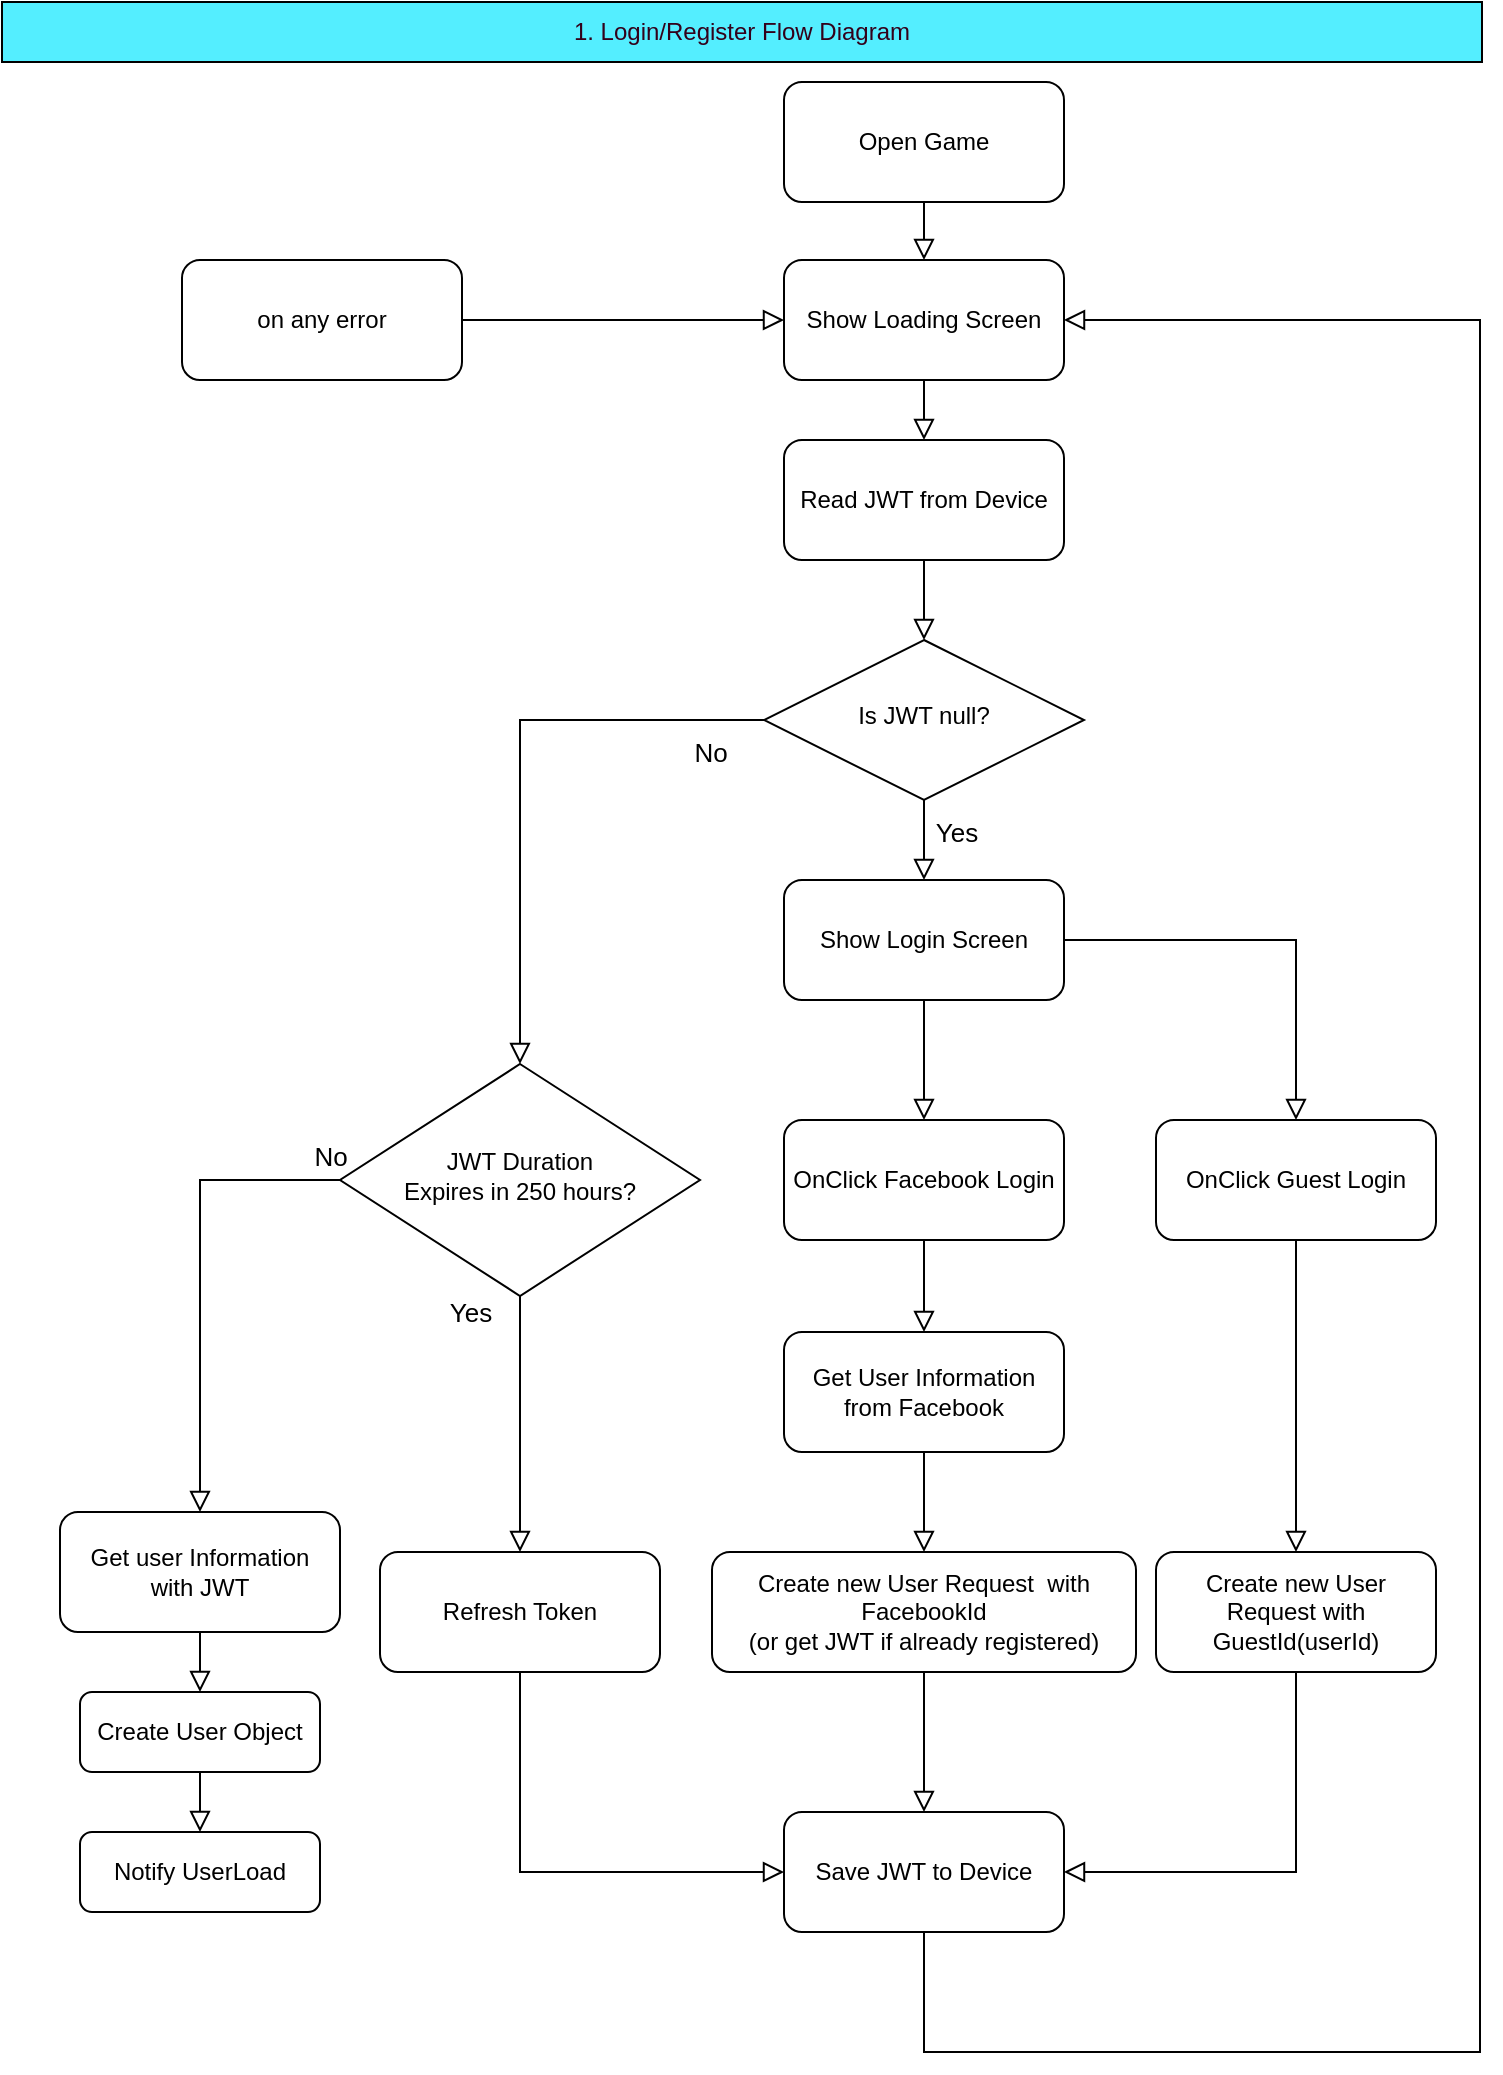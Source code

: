 <mxfile version="16.2.2" type="device"><diagram id="C5RBs43oDa-KdzZeNtuy" name="Page-1"><mxGraphModel dx="1848" dy="1176" grid="1" gridSize="10" guides="1" tooltips="1" connect="1" arrows="1" fold="1" page="1" pageScale="1" pageWidth="827" pageHeight="1169" math="0" shadow="0"><root><mxCell id="WIyWlLk6GJQsqaUBKTNV-0"/><mxCell id="WIyWlLk6GJQsqaUBKTNV-1" parent="WIyWlLk6GJQsqaUBKTNV-0"/><mxCell id="WIyWlLk6GJQsqaUBKTNV-3" value="Read JWT from Device" style="rounded=1;whiteSpace=wrap;html=1;fontSize=12;glass=0;strokeWidth=1;shadow=0;" parent="WIyWlLk6GJQsqaUBKTNV-1" vertex="1"><mxGeometry x="431" y="239" width="140" height="60" as="geometry"/></mxCell><mxCell id="WIyWlLk6GJQsqaUBKTNV-4" value="Yes" style="rounded=0;html=1;jettySize=auto;orthogonalLoop=1;fontSize=13;endArrow=block;endFill=0;endSize=8;strokeWidth=1;shadow=0;labelBackgroundColor=none;edgeStyle=orthogonalEdgeStyle;" parent="WIyWlLk6GJQsqaUBKTNV-1" source="WIyWlLk6GJQsqaUBKTNV-6" edge="1"><mxGeometry x="87" y="65" as="geometry"><mxPoint x="16" y="-4" as="offset"/><mxPoint x="501" y="459" as="targetPoint"/></mxGeometry></mxCell><mxCell id="WIyWlLk6GJQsqaUBKTNV-6" value="Is JWT null?" style="rhombus;whiteSpace=wrap;html=1;shadow=0;fontFamily=Helvetica;fontSize=12;align=center;strokeWidth=1;spacing=6;spacingTop=-4;" parent="WIyWlLk6GJQsqaUBKTNV-1" vertex="1"><mxGeometry x="421" y="339" width="160" height="80" as="geometry"/></mxCell><mxCell id="WIyWlLk6GJQsqaUBKTNV-2" value="" style="rounded=0;html=1;jettySize=auto;orthogonalLoop=1;fontSize=11;endArrow=block;endFill=0;endSize=8;strokeWidth=1;shadow=0;labelBackgroundColor=none;edgeStyle=orthogonalEdgeStyle;" parent="WIyWlLk6GJQsqaUBKTNV-1" source="WIyWlLk6GJQsqaUBKTNV-3" target="WIyWlLk6GJQsqaUBKTNV-6" edge="1"><mxGeometry x="145" y="85" as="geometry"/></mxCell><mxCell id="WIyWlLk6GJQsqaUBKTNV-7" value="Create User Object" style="rounded=1;whiteSpace=wrap;html=1;fontSize=12;glass=0;strokeWidth=1;shadow=0;" parent="WIyWlLk6GJQsqaUBKTNV-1" vertex="1"><mxGeometry x="79" y="865" width="120" height="40" as="geometry"/></mxCell><mxCell id="YQwK5gQwwg19NGrUlteX-0" value="Notify UserLoad" style="rounded=1;whiteSpace=wrap;html=1;fontSize=12;glass=0;strokeWidth=1;shadow=0;" parent="WIyWlLk6GJQsqaUBKTNV-1" vertex="1"><mxGeometry x="79" y="935" width="120" height="40" as="geometry"/></mxCell><mxCell id="YQwK5gQwwg19NGrUlteX-14" style="rounded=0;orthogonalLoop=1;jettySize=auto;html=1;exitX=0.5;exitY=1;exitDx=0;exitDy=0;entryX=0.5;entryY=0;entryDx=0;entryDy=0;edgeStyle=orthogonalEdgeStyle;endArrow=block;endFill=0;strokeWidth=1;startArrow=none;startFill=0;endSize=8;" parent="WIyWlLk6GJQsqaUBKTNV-1" source="WIyWlLk6GJQsqaUBKTNV-7" target="YQwK5gQwwg19NGrUlteX-0" edge="1"><mxGeometry x="-217" y="-65" as="geometry"/></mxCell><mxCell id="r3_4VF-DcTl5Ckh_fqV3-24" style="edgeStyle=orthogonalEdgeStyle;rounded=0;orthogonalLoop=1;jettySize=auto;html=1;exitX=0.5;exitY=1;exitDx=0;exitDy=0;entryX=0.5;entryY=0;entryDx=0;entryDy=0;startArrow=none;startFill=0;endArrow=block;endFill=0;strokeColor=#000000;strokeWidth=1;endSize=8;" parent="WIyWlLk6GJQsqaUBKTNV-1" source="YQwK5gQwwg19NGrUlteX-3" target="YQwK5gQwwg19NGrUlteX-4" edge="1"><mxGeometry relative="1" as="geometry"/></mxCell><mxCell id="YQwK5gQwwg19NGrUlteX-3" value="Show Login Screen" style="rounded=1;whiteSpace=wrap;html=1;fontSize=12;glass=0;strokeWidth=1;shadow=0;" parent="WIyWlLk6GJQsqaUBKTNV-1" vertex="1"><mxGeometry x="431" y="459" width="140" height="60" as="geometry"/></mxCell><mxCell id="YQwK5gQwwg19NGrUlteX-4" value="OnClick Facebook Login" style="rounded=1;whiteSpace=wrap;html=1;fontSize=12;glass=0;strokeWidth=1;shadow=0;" parent="WIyWlLk6GJQsqaUBKTNV-1" vertex="1"><mxGeometry x="431" y="579" width="140" height="60" as="geometry"/></mxCell><mxCell id="YQwK5gQwwg19NGrUlteX-5" value="OnClick Guest Login" style="rounded=1;whiteSpace=wrap;html=1;fontSize=12;glass=0;strokeWidth=1;shadow=0;" parent="WIyWlLk6GJQsqaUBKTNV-1" vertex="1"><mxGeometry x="617" y="579" width="140" height="60" as="geometry"/></mxCell><mxCell id="r3_4VF-DcTl5Ckh_fqV3-18" style="edgeStyle=orthogonalEdgeStyle;rounded=0;orthogonalLoop=1;jettySize=auto;html=1;exitX=1;exitY=0.5;exitDx=0;exitDy=0;entryX=0.5;entryY=0;entryDx=0;entryDy=0;startArrow=none;startFill=0;endArrow=block;endFill=0;strokeWidth=1;endSize=8;" parent="WIyWlLk6GJQsqaUBKTNV-1" source="YQwK5gQwwg19NGrUlteX-3" target="YQwK5gQwwg19NGrUlteX-5" edge="1"><mxGeometry x="145" y="85" as="geometry"/></mxCell><mxCell id="YQwK5gQwwg19NGrUlteX-8" value="Create new User Request with GuestId(userId)" style="rounded=1;whiteSpace=wrap;html=1;fontSize=12;glass=0;strokeWidth=1;shadow=0;" parent="WIyWlLk6GJQsqaUBKTNV-1" vertex="1"><mxGeometry x="617" y="795" width="140" height="60" as="geometry"/></mxCell><mxCell id="YQwK5gQwwg19NGrUlteX-9" style="rounded=0;orthogonalLoop=1;jettySize=auto;html=1;exitX=0.5;exitY=1;exitDx=0;exitDy=0;entryX=0.5;entryY=0;entryDx=0;entryDy=0;edgeStyle=orthogonalEdgeStyle;endArrow=block;endFill=0;strokeWidth=1;startArrow=none;startFill=0;endSize=8;" parent="WIyWlLk6GJQsqaUBKTNV-1" source="YQwK5gQwwg19NGrUlteX-5" target="YQwK5gQwwg19NGrUlteX-8" edge="1"><mxGeometry x="145" y="85" as="geometry"/></mxCell><mxCell id="YQwK5gQwwg19NGrUlteX-10" value="Create new User Request&amp;nbsp; with FacebookId&lt;br&gt;(or get JWT if already registered)" style="rounded=1;whiteSpace=wrap;html=1;fontSize=12;glass=0;strokeWidth=1;shadow=0;" parent="WIyWlLk6GJQsqaUBKTNV-1" vertex="1"><mxGeometry x="395" y="795" width="212" height="60" as="geometry"/></mxCell><mxCell id="YQwK5gQwwg19NGrUlteX-15" value="Save JWT to Device" style="rounded=1;whiteSpace=wrap;html=1;fontSize=12;glass=0;strokeWidth=1;shadow=0;" parent="WIyWlLk6GJQsqaUBKTNV-1" vertex="1"><mxGeometry x="431" y="925" width="140" height="60" as="geometry"/></mxCell><mxCell id="YQwK5gQwwg19NGrUlteX-16" style="rounded=0;orthogonalLoop=1;jettySize=auto;html=1;exitX=0.5;exitY=1;exitDx=0;exitDy=0;entryX=1;entryY=0.5;entryDx=0;entryDy=0;edgeStyle=orthogonalEdgeStyle;endArrow=block;endFill=0;strokeWidth=1;startArrow=none;startFill=0;endSize=8;" parent="WIyWlLk6GJQsqaUBKTNV-1" source="YQwK5gQwwg19NGrUlteX-8" target="YQwK5gQwwg19NGrUlteX-15" edge="1"><mxGeometry x="145" y="85" as="geometry"><Array as="points"><mxPoint x="687" y="955"/></Array></mxGeometry></mxCell><mxCell id="r3_4VF-DcTl5Ckh_fqV3-15" style="edgeStyle=orthogonalEdgeStyle;rounded=0;orthogonalLoop=1;jettySize=auto;html=1;exitX=0.5;exitY=1;exitDx=0;exitDy=0;entryX=0.5;entryY=0;entryDx=0;entryDy=0;endArrow=block;endFill=0;strokeWidth=1;startArrow=none;startFill=0;endSize=8;" parent="WIyWlLk6GJQsqaUBKTNV-1" source="YQwK5gQwwg19NGrUlteX-10" target="YQwK5gQwwg19NGrUlteX-15" edge="1"><mxGeometry x="145" y="85" as="geometry"/></mxCell><mxCell id="r3_4VF-DcTl5Ckh_fqV3-25" style="edgeStyle=orthogonalEdgeStyle;rounded=0;orthogonalLoop=1;jettySize=auto;html=1;exitX=0.5;exitY=1;exitDx=0;exitDy=0;entryX=0.5;entryY=0;entryDx=0;entryDy=0;startArrow=none;startFill=0;endArrow=block;endFill=0;endSize=8;strokeColor=#000000;strokeWidth=1;" parent="WIyWlLk6GJQsqaUBKTNV-1" target="WIyWlLk6GJQsqaUBKTNV-3" edge="1"><mxGeometry relative="1" as="geometry"><mxPoint x="501" y="209" as="sourcePoint"/></mxGeometry></mxCell><mxCell id="YQwK5gQwwg19NGrUlteX-19" value="Show Loading Screen" style="rounded=1;whiteSpace=wrap;html=1;fontSize=12;glass=0;strokeWidth=1;shadow=0;" parent="WIyWlLk6GJQsqaUBKTNV-1" vertex="1"><mxGeometry x="431" y="149" width="140" height="60" as="geometry"/></mxCell><mxCell id="U0UaRZ029PO8We2PqXRs-0" value="&lt;font&gt;1. Login/Register Flow Diagram&lt;/font&gt;" style="rounded=0;whiteSpace=wrap;html=1;fontColor=#33001A;fillColor=#54EEFF;" parent="WIyWlLk6GJQsqaUBKTNV-1" vertex="1"><mxGeometry x="40" y="20" width="740" height="30" as="geometry"/></mxCell><mxCell id="ckZ_-OysdU4G3Yv0fENJ-2" style="edgeStyle=orthogonalEdgeStyle;rounded=0;orthogonalLoop=1;jettySize=auto;html=1;exitX=0.5;exitY=1;exitDx=0;exitDy=0;entryX=0.5;entryY=0;entryDx=0;entryDy=0;fontSize=13;endArrow=block;endFill=0;endSize=8;" parent="WIyWlLk6GJQsqaUBKTNV-1" source="r3_4VF-DcTl5Ckh_fqV3-0" target="YQwK5gQwwg19NGrUlteX-10" edge="1"><mxGeometry relative="1" as="geometry"/></mxCell><mxCell id="r3_4VF-DcTl5Ckh_fqV3-0" value="Get User Information from Facebook" style="rounded=1;whiteSpace=wrap;html=1;fontSize=12;glass=0;strokeWidth=1;shadow=0;" parent="WIyWlLk6GJQsqaUBKTNV-1" vertex="1"><mxGeometry x="431" y="685" width="140" height="60" as="geometry"/></mxCell><mxCell id="r3_4VF-DcTl5Ckh_fqV3-1" style="rounded=0;orthogonalLoop=1;jettySize=auto;html=1;exitX=0.5;exitY=1;exitDx=0;exitDy=0;entryX=0.5;entryY=0;entryDx=0;entryDy=0;edgeStyle=orthogonalEdgeStyle;endArrow=block;endFill=0;strokeWidth=1;startArrow=none;startFill=0;endSize=8;" parent="WIyWlLk6GJQsqaUBKTNV-1" source="YQwK5gQwwg19NGrUlteX-4" target="r3_4VF-DcTl5Ckh_fqV3-0" edge="1"><mxGeometry x="145" y="85" as="geometry"/></mxCell><mxCell id="WIyWlLk6GJQsqaUBKTNV-5" value="No" style="rounded=0;html=1;jettySize=auto;orthogonalLoop=1;fontSize=13;endArrow=block;endFill=0;strokeWidth=1;shadow=0;labelBackgroundColor=none;edgeStyle=orthogonalEdgeStyle;endSize=8;entryX=0.5;entryY=0;entryDx=0;entryDy=0;" parent="WIyWlLk6GJQsqaUBKTNV-1" source="WIyWlLk6GJQsqaUBKTNV-6" target="ckZ_-OysdU4G3Yv0fENJ-5" edge="1"><mxGeometry x="54" y="65" as="geometry"><mxPoint x="34" y="-70" as="offset"/><mxPoint x="247" y="425" as="targetPoint"/></mxGeometry></mxCell><mxCell id="LFlsdcfXrDOOtyLe4uYe-0" style="edgeStyle=orthogonalEdgeStyle;rounded=0;orthogonalLoop=1;jettySize=auto;html=1;exitX=0.5;exitY=1;exitDx=0;exitDy=0;entryX=0.5;entryY=0;entryDx=0;entryDy=0;endSize=8;endArrow=block;endFill=0;" parent="WIyWlLk6GJQsqaUBKTNV-1" source="ckZ_-OysdU4G3Yv0fENJ-3" target="WIyWlLk6GJQsqaUBKTNV-7" edge="1"><mxGeometry relative="1" as="geometry"/></mxCell><mxCell id="ckZ_-OysdU4G3Yv0fENJ-3" value="Get user Information &lt;br&gt;with JWT" style="rounded=1;whiteSpace=wrap;html=1;fontSize=12;glass=0;strokeWidth=1;shadow=0;" parent="WIyWlLk6GJQsqaUBKTNV-1" vertex="1"><mxGeometry x="69" y="775" width="140" height="60" as="geometry"/></mxCell><mxCell id="ckZ_-OysdU4G3Yv0fENJ-6" value="No" style="edgeStyle=orthogonalEdgeStyle;rounded=0;orthogonalLoop=1;jettySize=auto;html=1;exitX=0;exitY=0.5;exitDx=0;exitDy=0;fontSize=13;endSize=8;endArrow=block;endFill=0;entryX=0.5;entryY=0;entryDx=0;entryDy=0;" parent="WIyWlLk6GJQsqaUBKTNV-1" source="ckZ_-OysdU4G3Yv0fENJ-5" target="ckZ_-OysdU4G3Yv0fENJ-3" edge="1"><mxGeometry x="-0.959" y="-12" relative="1" as="geometry"><mxPoint x="104" y="609" as="targetPoint"/><Array as="points"><mxPoint x="139" y="609"/></Array><mxPoint as="offset"/></mxGeometry></mxCell><mxCell id="ckZ_-OysdU4G3Yv0fENJ-14" value="Yes" style="edgeStyle=orthogonalEdgeStyle;rounded=0;orthogonalLoop=1;jettySize=auto;html=1;exitX=0.5;exitY=1;exitDx=0;exitDy=0;entryX=0.5;entryY=0;entryDx=0;entryDy=0;fontSize=13;endSize=8;endArrow=block;endFill=0;" parent="WIyWlLk6GJQsqaUBKTNV-1" source="ckZ_-OysdU4G3Yv0fENJ-5" target="ckZ_-OysdU4G3Yv0fENJ-13" edge="1"><mxGeometry x="-0.875" y="-25" relative="1" as="geometry"><mxPoint as="offset"/></mxGeometry></mxCell><mxCell id="ckZ_-OysdU4G3Yv0fENJ-5" value="JWT Duration&lt;br&gt;Expires in 250 hours?" style="rhombus;whiteSpace=wrap;html=1;shadow=0;fontFamily=Helvetica;fontSize=12;align=center;strokeWidth=1;spacing=6;spacingTop=-4;" parent="WIyWlLk6GJQsqaUBKTNV-1" vertex="1"><mxGeometry x="209" y="551" width="180" height="116" as="geometry"/></mxCell><mxCell id="ckZ_-OysdU4G3Yv0fENJ-15" style="edgeStyle=orthogonalEdgeStyle;rounded=0;orthogonalLoop=1;jettySize=auto;html=1;exitX=0.5;exitY=1;exitDx=0;exitDy=0;entryX=0;entryY=0.5;entryDx=0;entryDy=0;fontSize=13;endSize=8;endArrow=block;endFill=0;" parent="WIyWlLk6GJQsqaUBKTNV-1" source="ckZ_-OysdU4G3Yv0fENJ-13" target="YQwK5gQwwg19NGrUlteX-15" edge="1"><mxGeometry relative="1" as="geometry"/></mxCell><mxCell id="ckZ_-OysdU4G3Yv0fENJ-13" value="Refresh Token" style="rounded=1;whiteSpace=wrap;html=1;fontSize=12;glass=0;strokeWidth=1;shadow=0;" parent="WIyWlLk6GJQsqaUBKTNV-1" vertex="1"><mxGeometry x="229" y="795" width="140" height="60" as="geometry"/></mxCell><mxCell id="LFlsdcfXrDOOtyLe4uYe-3" style="edgeStyle=orthogonalEdgeStyle;rounded=0;orthogonalLoop=1;jettySize=auto;html=1;exitX=0.5;exitY=1;exitDx=0;exitDy=0;entryX=1;entryY=0.5;entryDx=0;entryDy=0;endArrow=block;endFill=0;endSize=8;" parent="WIyWlLk6GJQsqaUBKTNV-1" source="YQwK5gQwwg19NGrUlteX-15" target="YQwK5gQwwg19NGrUlteX-19" edge="1"><mxGeometry relative="1" as="geometry"><mxPoint x="571" y="1045" as="sourcePoint"/><Array as="points"><mxPoint x="501" y="1045"/><mxPoint x="779" y="1045"/><mxPoint x="779" y="179"/></Array></mxGeometry></mxCell><mxCell id="LFlsdcfXrDOOtyLe4uYe-10" style="edgeStyle=orthogonalEdgeStyle;rounded=0;orthogonalLoop=1;jettySize=auto;html=1;exitX=1;exitY=0.5;exitDx=0;exitDy=0;entryX=0;entryY=0.5;entryDx=0;entryDy=0;fontColor=#FFFFFF;endArrow=block;endFill=0;endSize=8;" parent="WIyWlLk6GJQsqaUBKTNV-1" source="LFlsdcfXrDOOtyLe4uYe-4" target="YQwK5gQwwg19NGrUlteX-19" edge="1"><mxGeometry relative="1" as="geometry"/></mxCell><mxCell id="LFlsdcfXrDOOtyLe4uYe-4" value="on any error" style="rounded=1;whiteSpace=wrap;html=1;fontSize=12;glass=0;strokeWidth=1;shadow=0;" parent="WIyWlLk6GJQsqaUBKTNV-1" vertex="1"><mxGeometry x="130" y="149" width="140" height="60" as="geometry"/></mxCell><mxCell id="LFlsdcfXrDOOtyLe4uYe-9" style="edgeStyle=orthogonalEdgeStyle;rounded=0;orthogonalLoop=1;jettySize=auto;html=1;exitX=0.5;exitY=1;exitDx=0;exitDy=0;entryX=0.5;entryY=0;entryDx=0;entryDy=0;fontColor=#FFFFFF;endArrow=block;endFill=0;endSize=8;" parent="WIyWlLk6GJQsqaUBKTNV-1" source="LFlsdcfXrDOOtyLe4uYe-8" target="YQwK5gQwwg19NGrUlteX-19" edge="1"><mxGeometry relative="1" as="geometry"/></mxCell><mxCell id="LFlsdcfXrDOOtyLe4uYe-8" value="Open Game" style="rounded=1;whiteSpace=wrap;html=1;fontSize=12;glass=0;strokeWidth=1;shadow=0;" parent="WIyWlLk6GJQsqaUBKTNV-1" vertex="1"><mxGeometry x="431" y="60" width="140" height="60" as="geometry"/></mxCell></root></mxGraphModel></diagram></mxfile>